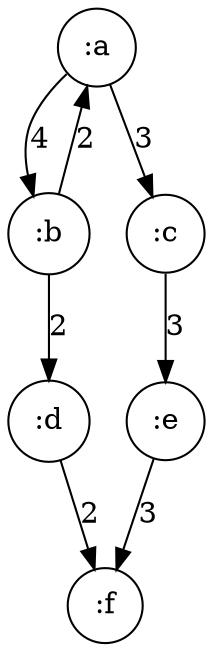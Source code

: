 digraph G {
node[shape=circle];
":a" -> ":b" [label=4];
":b" -> ":d" [label=2];
":d" -> ":f" [label=2];
":b" -> ":a" [label=2];
":a" -> ":c" [label=3];
":c" -> ":e" [label=3];
":e" -> ":f" [label=3];
}
